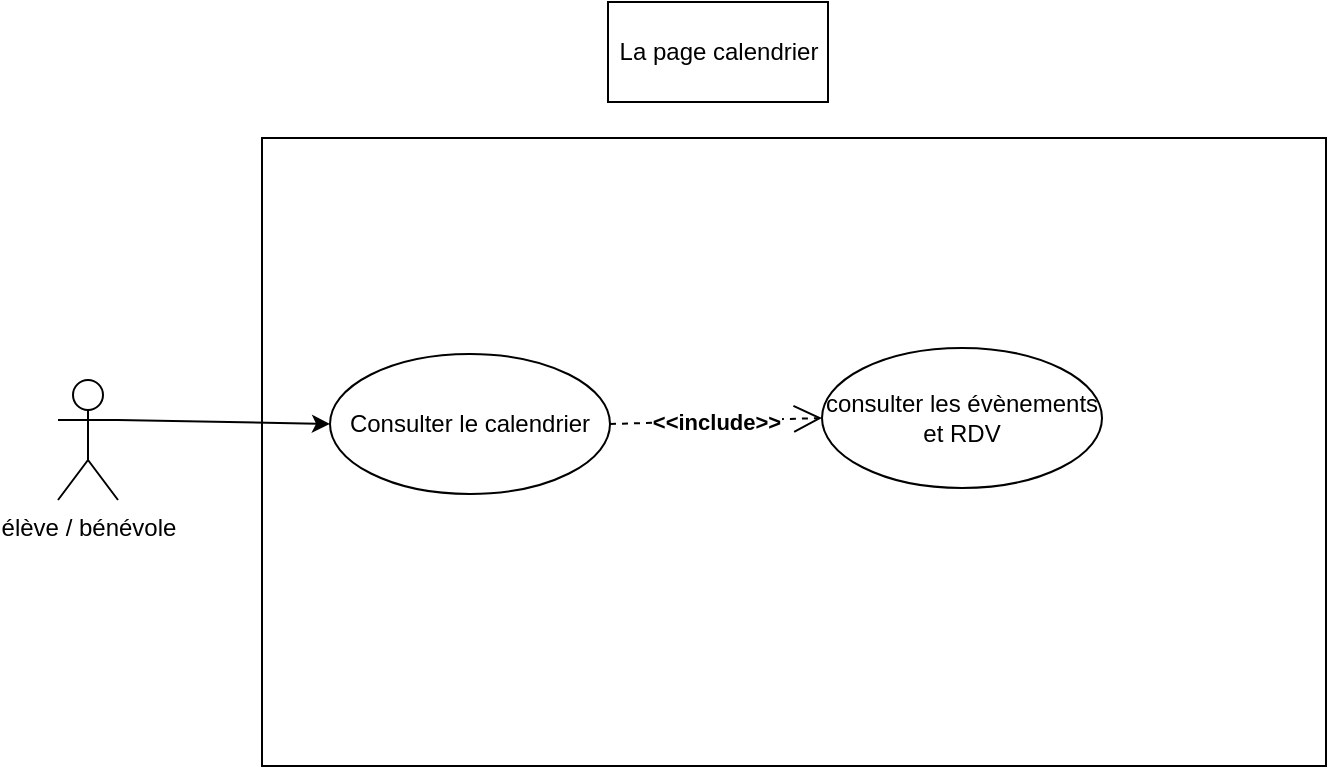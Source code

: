 <mxfile version="14.5.1" type="device"><diagram id="vDU5Wtguo6TVMxcy87Kn" name="Page-1"><mxGraphModel dx="1422" dy="822" grid="0" gridSize="10" guides="1" tooltips="1" connect="1" arrows="1" fold="1" page="1" pageScale="1" pageWidth="827" pageHeight="1169" math="0" shadow="0"><root><mxCell id="0"/><mxCell id="1" parent="0"/><mxCell id="TAquvttmFwvfFzUhJYkX-1" value="" style="rounded=0;whiteSpace=wrap;html=1;" parent="1" vertex="1"><mxGeometry x="164" y="119" width="532" height="314" as="geometry"/></mxCell><mxCell id="hCKeGtMYuSBGS1kO8Nd2-1" value="élève / bénévole&lt;br&gt;" style="shape=umlActor;verticalLabelPosition=bottom;verticalAlign=top;html=1;outlineConnect=0;" parent="1" vertex="1"><mxGeometry x="62" y="240" width="30" height="60" as="geometry"/></mxCell><mxCell id="hCKeGtMYuSBGS1kO8Nd2-2" value="La page calendrier" style="html=1;" parent="1" vertex="1"><mxGeometry x="337" y="51" width="110" height="50" as="geometry"/></mxCell><mxCell id="hCKeGtMYuSBGS1kO8Nd2-3" value="Consulter le calendrier" style="ellipse;whiteSpace=wrap;html=1;" parent="1" vertex="1"><mxGeometry x="198" y="227" width="140" height="70" as="geometry"/></mxCell><mxCell id="hCKeGtMYuSBGS1kO8Nd2-4" value="consulter les évènements et RDV" style="ellipse;whiteSpace=wrap;html=1;" parent="1" vertex="1"><mxGeometry x="444" y="224" width="140" height="70" as="geometry"/></mxCell><mxCell id="hCKeGtMYuSBGS1kO8Nd2-8" value="&lt;b&gt;&amp;lt;&amp;lt;include&amp;gt;&amp;gt;&lt;/b&gt;" style="endArrow=open;endSize=12;dashed=1;html=1;entryX=0;entryY=0.5;entryDx=0;entryDy=0;exitX=1;exitY=0.5;exitDx=0;exitDy=0;" parent="1" source="hCKeGtMYuSBGS1kO8Nd2-3" target="hCKeGtMYuSBGS1kO8Nd2-4" edge="1"><mxGeometry width="160" relative="1" as="geometry"><mxPoint x="359.5" y="278" as="sourcePoint"/><mxPoint x="458.5" y="278" as="targetPoint"/></mxGeometry></mxCell><mxCell id="dfyZVQe8qaiFqtCKAaGI-1" value="" style="endArrow=classic;html=1;exitX=1;exitY=0.333;exitDx=0;exitDy=0;exitPerimeter=0;entryX=0;entryY=0.5;entryDx=0;entryDy=0;" parent="1" source="hCKeGtMYuSBGS1kO8Nd2-1" target="hCKeGtMYuSBGS1kO8Nd2-3" edge="1"><mxGeometry width="50" height="50" relative="1" as="geometry"><mxPoint x="378" y="390" as="sourcePoint"/><mxPoint x="428" y="340" as="targetPoint"/></mxGeometry></mxCell></root></mxGraphModel></diagram></mxfile>